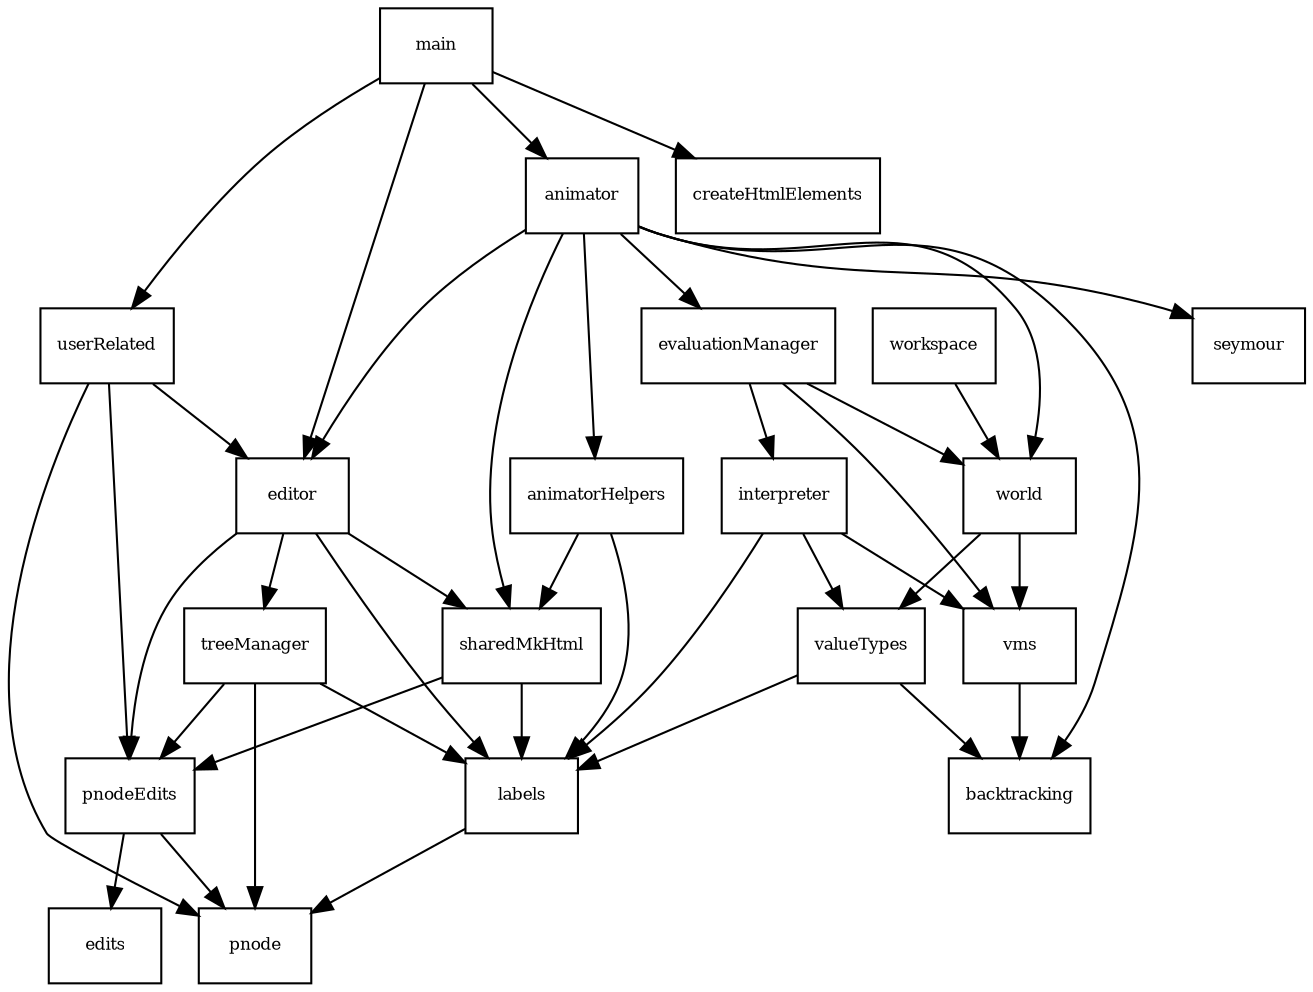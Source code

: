digraph Depends {

   gsize="8,6"; ratio=fill;
   node[fontsize=8, shape=rectangle];

   animator -> animatorHelpers ;
   animator -> backtracking ;
   animator -> editor ;
   animator -> evaluationManager ;
   animator -> seymour ;
   animator -> sharedMkHtml ;
   animator -> world ;

   animatorHelpers -> labels ;
   animatorHelpers -> sharedMkHtml ;

   editor -> labels ;
   editor -> pnodeEdits ;
   editor -> sharedMkHtml ;
   editor -> treeManager ;

   evaluationManager -> interpreter ;
   evaluationManager -> vms ;
   evaluationManager -> world ;

   interpreter -> labels ;
   interpreter -> valueTypes ;
   interpreter -> vms ;
   
   labels -> pnode

   main -> createHtmlElements ;
   main -> editor ;
   main -> animator ;
   main -> userRelated ;

   pnodeEdits -> edits ;
   pnodeEdits -> pnode ;

   sharedMkHtml -> pnodeEdits ;
   sharedMkHtml -> labels ;

   treeManager -> labels ;
   treeManager -> pnode ;
   treeManager -> pnodeEdits ;

   userRelated -> editor ;
   userRelated -> pnodeEdits ;
   userRelated -> pnode ;

   valueTypes -> backtracking ;
   valueTypes -> labels ;

   vms -> backtracking ;
   
   workspace -> world ;

   world -> valueTypes ;
   world -> vms ;
}
